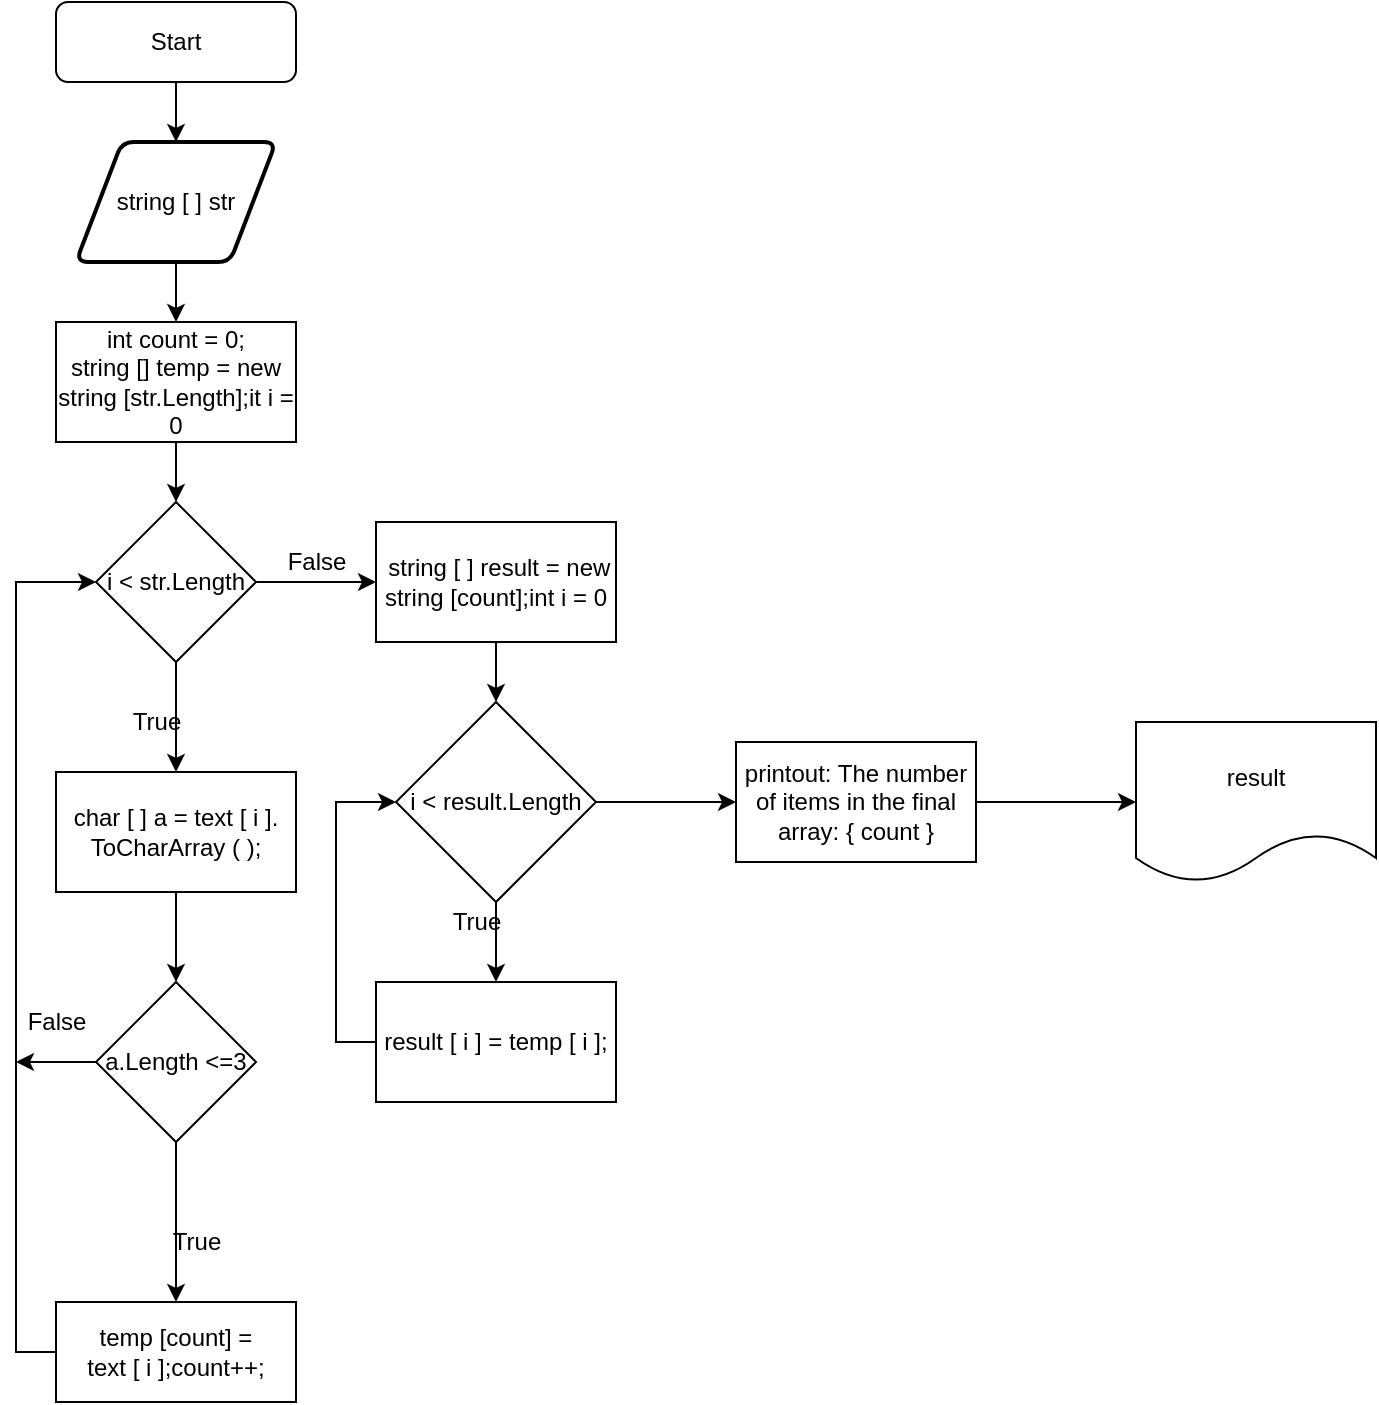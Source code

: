 <mxfile version="21.0.6" type="device"><diagram id="C5RBs43oDa-KdzZeNtuy" name="Page-1"><mxGraphModel dx="1002" dy="569" grid="1" gridSize="10" guides="1" tooltips="1" connect="1" arrows="1" fold="1" page="1" pageScale="1" pageWidth="827" pageHeight="1169" math="0" shadow="0"><root><mxCell id="WIyWlLk6GJQsqaUBKTNV-0"/><mxCell id="WIyWlLk6GJQsqaUBKTNV-1" parent="WIyWlLk6GJQsqaUBKTNV-0"/><mxCell id="l7cJmz6C05IXLXYqPF-L-1" value="" style="edgeStyle=orthogonalEdgeStyle;rounded=0;orthogonalLoop=1;jettySize=auto;html=1;" edge="1" parent="WIyWlLk6GJQsqaUBKTNV-1" source="WIyWlLk6GJQsqaUBKTNV-3" target="l7cJmz6C05IXLXYqPF-L-0"><mxGeometry relative="1" as="geometry"/></mxCell><mxCell id="WIyWlLk6GJQsqaUBKTNV-3" value="Start&lt;br&gt;" style="rounded=1;whiteSpace=wrap;html=1;fontSize=12;glass=0;strokeWidth=1;shadow=0;" parent="WIyWlLk6GJQsqaUBKTNV-1" vertex="1"><mxGeometry x="40" y="10" width="120" height="40" as="geometry"/></mxCell><mxCell id="l7cJmz6C05IXLXYqPF-L-3" value="" style="edgeStyle=orthogonalEdgeStyle;rounded=0;orthogonalLoop=1;jettySize=auto;html=1;" edge="1" parent="WIyWlLk6GJQsqaUBKTNV-1" source="l7cJmz6C05IXLXYqPF-L-0" target="l7cJmz6C05IXLXYqPF-L-2"><mxGeometry relative="1" as="geometry"/></mxCell><mxCell id="l7cJmz6C05IXLXYqPF-L-0" value="string [ ] str" style="shape=parallelogram;html=1;strokeWidth=2;perimeter=parallelogramPerimeter;whiteSpace=wrap;rounded=1;arcSize=12;size=0.23;" vertex="1" parent="WIyWlLk6GJQsqaUBKTNV-1"><mxGeometry x="50" y="80" width="100" height="60" as="geometry"/></mxCell><mxCell id="l7cJmz6C05IXLXYqPF-L-5" value="" style="edgeStyle=orthogonalEdgeStyle;rounded=0;orthogonalLoop=1;jettySize=auto;html=1;" edge="1" parent="WIyWlLk6GJQsqaUBKTNV-1" source="l7cJmz6C05IXLXYqPF-L-2" target="l7cJmz6C05IXLXYqPF-L-4"><mxGeometry relative="1" as="geometry"/></mxCell><mxCell id="l7cJmz6C05IXLXYqPF-L-2" value="int count = 0;&lt;br&gt;string [] temp = new string [str.Length];it i = 0" style="rounded=0;whiteSpace=wrap;html=1;" vertex="1" parent="WIyWlLk6GJQsqaUBKTNV-1"><mxGeometry x="40" y="170" width="120" height="60" as="geometry"/></mxCell><mxCell id="l7cJmz6C05IXLXYqPF-L-7" value="" style="edgeStyle=orthogonalEdgeStyle;rounded=0;orthogonalLoop=1;jettySize=auto;html=1;" edge="1" parent="WIyWlLk6GJQsqaUBKTNV-1" source="l7cJmz6C05IXLXYqPF-L-4" target="l7cJmz6C05IXLXYqPF-L-6"><mxGeometry relative="1" as="geometry"><Array as="points"><mxPoint x="170" y="300"/><mxPoint x="170" y="300"/></Array></mxGeometry></mxCell><mxCell id="l7cJmz6C05IXLXYqPF-L-10" value="" style="edgeStyle=orthogonalEdgeStyle;rounded=0;orthogonalLoop=1;jettySize=auto;html=1;" edge="1" parent="WIyWlLk6GJQsqaUBKTNV-1" source="l7cJmz6C05IXLXYqPF-L-4" target="l7cJmz6C05IXLXYqPF-L-9"><mxGeometry relative="1" as="geometry"><Array as="points"><mxPoint x="100" y="380"/><mxPoint x="100" y="380"/></Array></mxGeometry></mxCell><mxCell id="l7cJmz6C05IXLXYqPF-L-4" value="i &amp;lt; str.Length" style="rhombus;whiteSpace=wrap;html=1;" vertex="1" parent="WIyWlLk6GJQsqaUBKTNV-1"><mxGeometry x="60" y="260" width="80" height="80" as="geometry"/></mxCell><mxCell id="l7cJmz6C05IXLXYqPF-L-13" value="" style="edgeStyle=orthogonalEdgeStyle;rounded=0;orthogonalLoop=1;jettySize=auto;html=1;" edge="1" parent="WIyWlLk6GJQsqaUBKTNV-1" source="l7cJmz6C05IXLXYqPF-L-6" target="l7cJmz6C05IXLXYqPF-L-12"><mxGeometry relative="1" as="geometry"/></mxCell><mxCell id="l7cJmz6C05IXLXYqPF-L-6" value="&amp;nbsp;string [ ] result = new string [count];int i = 0" style="whiteSpace=wrap;html=1;" vertex="1" parent="WIyWlLk6GJQsqaUBKTNV-1"><mxGeometry x="200" y="270" width="120" height="60" as="geometry"/></mxCell><mxCell id="l7cJmz6C05IXLXYqPF-L-8" value="False" style="text;html=1;align=center;verticalAlign=middle;resizable=0;points=[];autosize=1;strokeColor=none;fillColor=none;" vertex="1" parent="WIyWlLk6GJQsqaUBKTNV-1"><mxGeometry x="145" y="275" width="50" height="30" as="geometry"/></mxCell><mxCell id="l7cJmz6C05IXLXYqPF-L-23" value="" style="edgeStyle=orthogonalEdgeStyle;rounded=0;orthogonalLoop=1;jettySize=auto;html=1;" edge="1" parent="WIyWlLk6GJQsqaUBKTNV-1" source="l7cJmz6C05IXLXYqPF-L-9" target="l7cJmz6C05IXLXYqPF-L-22"><mxGeometry relative="1" as="geometry"/></mxCell><mxCell id="l7cJmz6C05IXLXYqPF-L-9" value="char [ ] a = text [ i ]. ToCharArray ( );" style="whiteSpace=wrap;html=1;" vertex="1" parent="WIyWlLk6GJQsqaUBKTNV-1"><mxGeometry x="40" y="395" width="120" height="60" as="geometry"/></mxCell><mxCell id="l7cJmz6C05IXLXYqPF-L-11" value="True" style="text;html=1;align=center;verticalAlign=middle;resizable=0;points=[];autosize=1;strokeColor=none;fillColor=none;" vertex="1" parent="WIyWlLk6GJQsqaUBKTNV-1"><mxGeometry x="65" y="355" width="50" height="30" as="geometry"/></mxCell><mxCell id="l7cJmz6C05IXLXYqPF-L-15" value="" style="edgeStyle=orthogonalEdgeStyle;rounded=0;orthogonalLoop=1;jettySize=auto;html=1;" edge="1" parent="WIyWlLk6GJQsqaUBKTNV-1" source="l7cJmz6C05IXLXYqPF-L-12" target="l7cJmz6C05IXLXYqPF-L-14"><mxGeometry relative="1" as="geometry"/></mxCell><mxCell id="l7cJmz6C05IXLXYqPF-L-19" value="" style="edgeStyle=orthogonalEdgeStyle;rounded=0;orthogonalLoop=1;jettySize=auto;html=1;" edge="1" parent="WIyWlLk6GJQsqaUBKTNV-1" source="l7cJmz6C05IXLXYqPF-L-12" target="l7cJmz6C05IXLXYqPF-L-18"><mxGeometry relative="1" as="geometry"/></mxCell><mxCell id="l7cJmz6C05IXLXYqPF-L-12" value="i &amp;lt; result.Length" style="rhombus;whiteSpace=wrap;html=1;" vertex="1" parent="WIyWlLk6GJQsqaUBKTNV-1"><mxGeometry x="210" y="360" width="100" height="100" as="geometry"/></mxCell><mxCell id="l7cJmz6C05IXLXYqPF-L-17" style="edgeStyle=orthogonalEdgeStyle;rounded=0;orthogonalLoop=1;jettySize=auto;html=1;" edge="1" parent="WIyWlLk6GJQsqaUBKTNV-1" source="l7cJmz6C05IXLXYqPF-L-14"><mxGeometry relative="1" as="geometry"><mxPoint x="210" y="410" as="targetPoint"/><Array as="points"><mxPoint x="180" y="530"/><mxPoint x="180" y="410"/></Array></mxGeometry></mxCell><mxCell id="l7cJmz6C05IXLXYqPF-L-14" value="result [ i ] = temp [ i ];" style="whiteSpace=wrap;html=1;" vertex="1" parent="WIyWlLk6GJQsqaUBKTNV-1"><mxGeometry x="200" y="500" width="120" height="60" as="geometry"/></mxCell><mxCell id="l7cJmz6C05IXLXYqPF-L-16" value="True" style="text;html=1;align=center;verticalAlign=middle;resizable=0;points=[];autosize=1;strokeColor=none;fillColor=none;" vertex="1" parent="WIyWlLk6GJQsqaUBKTNV-1"><mxGeometry x="225" y="455" width="50" height="30" as="geometry"/></mxCell><mxCell id="l7cJmz6C05IXLXYqPF-L-21" value="" style="edgeStyle=orthogonalEdgeStyle;rounded=0;orthogonalLoop=1;jettySize=auto;html=1;" edge="1" parent="WIyWlLk6GJQsqaUBKTNV-1" source="l7cJmz6C05IXLXYqPF-L-18" target="l7cJmz6C05IXLXYqPF-L-20"><mxGeometry relative="1" as="geometry"/></mxCell><mxCell id="l7cJmz6C05IXLXYqPF-L-18" value="printout: The number of items in the final array: { count }" style="whiteSpace=wrap;html=1;" vertex="1" parent="WIyWlLk6GJQsqaUBKTNV-1"><mxGeometry x="380" y="380" width="120" height="60" as="geometry"/></mxCell><mxCell id="l7cJmz6C05IXLXYqPF-L-20" value="result" style="shape=document;whiteSpace=wrap;html=1;boundedLbl=1;" vertex="1" parent="WIyWlLk6GJQsqaUBKTNV-1"><mxGeometry x="580" y="370" width="120" height="80" as="geometry"/></mxCell><mxCell id="l7cJmz6C05IXLXYqPF-L-25" value="" style="edgeStyle=orthogonalEdgeStyle;rounded=0;orthogonalLoop=1;jettySize=auto;html=1;" edge="1" parent="WIyWlLk6GJQsqaUBKTNV-1" source="l7cJmz6C05IXLXYqPF-L-22"><mxGeometry relative="1" as="geometry"><mxPoint x="100" y="660" as="targetPoint"/></mxGeometry></mxCell><mxCell id="l7cJmz6C05IXLXYqPF-L-34" value="" style="edgeStyle=orthogonalEdgeStyle;rounded=0;orthogonalLoop=1;jettySize=auto;html=1;" edge="1" parent="WIyWlLk6GJQsqaUBKTNV-1" source="l7cJmz6C05IXLXYqPF-L-22"><mxGeometry relative="1" as="geometry"><mxPoint x="20" y="540" as="targetPoint"/></mxGeometry></mxCell><mxCell id="l7cJmz6C05IXLXYqPF-L-22" value="a.Length &amp;lt;=3" style="rhombus;whiteSpace=wrap;html=1;" vertex="1" parent="WIyWlLk6GJQsqaUBKTNV-1"><mxGeometry x="60" y="500" width="80" height="80" as="geometry"/></mxCell><mxCell id="l7cJmz6C05IXLXYqPF-L-28" value="True" style="text;html=1;align=center;verticalAlign=middle;resizable=0;points=[];autosize=1;strokeColor=none;fillColor=none;" vertex="1" parent="WIyWlLk6GJQsqaUBKTNV-1"><mxGeometry x="85" y="615" width="50" height="30" as="geometry"/></mxCell><mxCell id="l7cJmz6C05IXLXYqPF-L-36" style="edgeStyle=orthogonalEdgeStyle;rounded=0;orthogonalLoop=1;jettySize=auto;html=1;entryX=0;entryY=0.5;entryDx=0;entryDy=0;" edge="1" parent="WIyWlLk6GJQsqaUBKTNV-1" source="l7cJmz6C05IXLXYqPF-L-29" target="l7cJmz6C05IXLXYqPF-L-4"><mxGeometry relative="1" as="geometry"><mxPoint x="20" y="300" as="targetPoint"/><Array as="points"><mxPoint x="20" y="685"/><mxPoint x="20" y="300"/></Array></mxGeometry></mxCell><mxCell id="l7cJmz6C05IXLXYqPF-L-29" value="temp [count] = &lt;br&gt;text [ i ];count++;" style="rounded=0;whiteSpace=wrap;html=1;" vertex="1" parent="WIyWlLk6GJQsqaUBKTNV-1"><mxGeometry x="40" y="660" width="120" height="50" as="geometry"/></mxCell><mxCell id="l7cJmz6C05IXLXYqPF-L-35" value="False" style="text;html=1;align=center;verticalAlign=middle;resizable=0;points=[];autosize=1;strokeColor=none;fillColor=none;" vertex="1" parent="WIyWlLk6GJQsqaUBKTNV-1"><mxGeometry x="15" y="505" width="50" height="30" as="geometry"/></mxCell></root></mxGraphModel></diagram></mxfile>